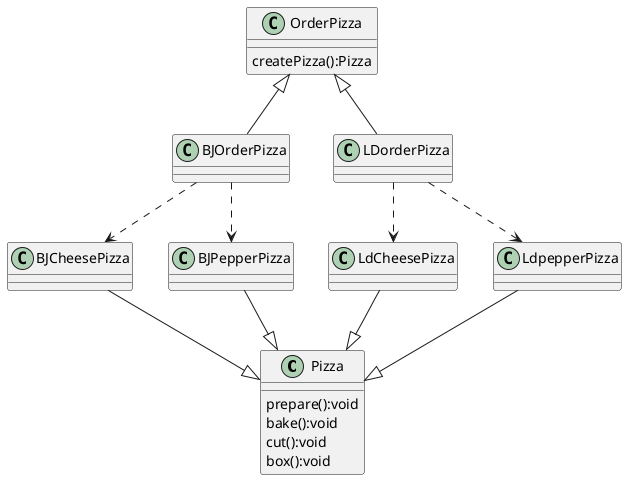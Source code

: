 @startuml

class Pizza{
prepare():void
bake():void
cut():void
box():void
}

class BJCheesePizza
class LdCheesePizza
class BJPepperPizza
class LdpepperPizza

LdCheesePizza --|> Pizza
BJCheesePizza --|> Pizza
BJPepperPizza --|> Pizza
LdpepperPizza --|> Pizza

BJOrderPizza ..> BJCheesePizza
BJOrderPizza ..> BJPepperPizza
LDorderPizza ..> LdpepperPizza
LDorderPizza ..> LdCheesePizza

OrderPizza <|-- LDorderPizza
OrderPizza <|-- BJOrderPizza

class OrderPizza{
createPizza():Pizza
}

@enduml